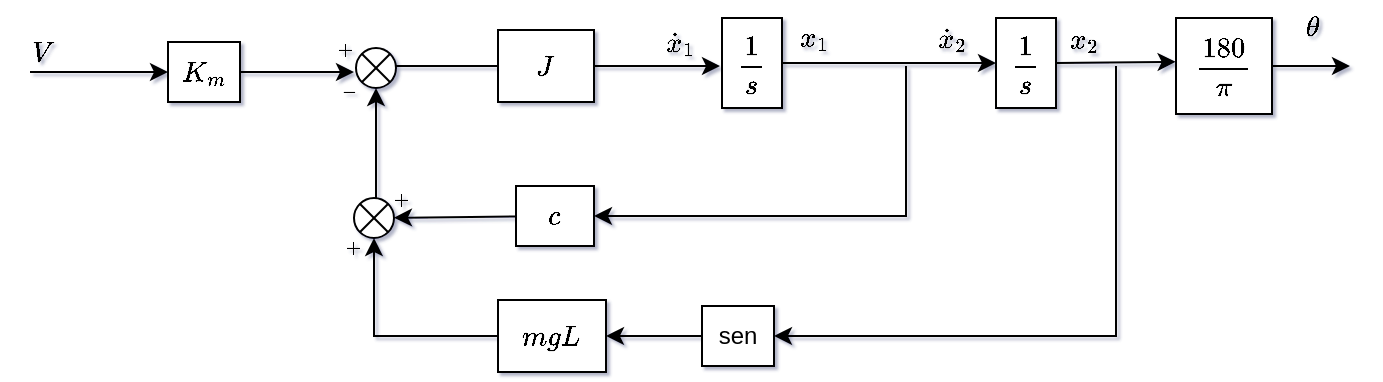 <mxfile>
    <diagram id="BB-P8LQBv9p690ByxCHv" name="Página-1">
        <mxGraphModel dx="636" dy="407" grid="1" gridSize="3" guides="0" tooltips="1" connect="1" arrows="1" fold="1" page="1" pageScale="1" pageWidth="1169" pageHeight="827" background="#ffffff" math="1" shadow="1">
            <root>
                <mxCell id="0"/>
                <mxCell id="1" parent="0"/>
                <mxCell id="48" value="" style="edgeStyle=orthogonalEdgeStyle;html=1;elbow=vertical;entryX=0;entryY=0.5;entryDx=0;entryDy=0;rounded=0;" parent="1" source="_RkswcxPKLXW6ceY8JrJ-1" target="24" edge="1">
                    <mxGeometry relative="1" as="geometry"/>
                </mxCell>
                <mxCell id="_RkswcxPKLXW6ceY8JrJ-1" value="\(\dfrac{1}{s}\)" style="rounded=0;whiteSpace=wrap;html=1;" parent="1" vertex="1">
                    <mxGeometry x="580" y="267" width="30" height="45" as="geometry"/>
                </mxCell>
                <mxCell id="_RkswcxPKLXW6ceY8JrJ-5" value="" style="edgeStyle=orthogonalEdgeStyle;rounded=0;orthogonalLoop=1;jettySize=auto;html=1;startArrow=none;" parent="1" source="52" edge="1">
                    <mxGeometry relative="1" as="geometry">
                        <mxPoint x="579" y="291" as="targetPoint"/>
                    </mxGeometry>
                </mxCell>
                <mxCell id="_RkswcxPKLXW6ceY8JrJ-2" value="" style="shape=sumEllipse;perimeter=ellipsePerimeter;whiteSpace=wrap;html=1;backgroundOutline=1;rounded=0;" parent="1" vertex="1">
                    <mxGeometry x="397" y="282" width="20" height="20" as="geometry"/>
                </mxCell>
                <mxCell id="_RkswcxPKLXW6ceY8JrJ-7" style="edgeStyle=orthogonalEdgeStyle;rounded=0;orthogonalLoop=1;jettySize=auto;html=1;entryX=0.5;entryY=1;entryDx=0;entryDy=0;startArrow=none;" parent="1" source="38" target="_RkswcxPKLXW6ceY8JrJ-2" edge="1">
                    <mxGeometry relative="1" as="geometry">
                        <Array as="points">
                            <mxPoint x="407" y="336"/>
                            <mxPoint x="407" y="336"/>
                        </Array>
                    </mxGeometry>
                </mxCell>
                <mxCell id="40" value="" style="edgeStyle=none;html=1;rounded=0;" parent="1" source="_RkswcxPKLXW6ceY8JrJ-4" target="38" edge="1">
                    <mxGeometry relative="1" as="geometry"/>
                </mxCell>
                <mxCell id="_RkswcxPKLXW6ceY8JrJ-4" value="\(c\)" style="rounded=0;whiteSpace=wrap;html=1;" parent="1" vertex="1">
                    <mxGeometry x="477" y="351" width="39" height="30" as="geometry"/>
                </mxCell>
                <mxCell id="43" style="edgeStyle=orthogonalEdgeStyle;html=1;entryX=0.5;entryY=1;entryDx=0;entryDy=0;elbow=vertical;rounded=0;" parent="1" source="_RkswcxPKLXW6ceY8JrJ-14" target="38" edge="1">
                    <mxGeometry relative="1" as="geometry"/>
                </mxCell>
                <mxCell id="_RkswcxPKLXW6ceY8JrJ-14" value="\(mgL\)" style="rounded=0;whiteSpace=wrap;html=1;" parent="1" vertex="1">
                    <mxGeometry x="468" y="408" width="54" height="36" as="geometry"/>
                </mxCell>
                <mxCell id="32" value="" style="edgeStyle=none;html=1;rounded=0;" parent="1" source="_RkswcxPKLXW6ceY8JrJ-20" edge="1">
                    <mxGeometry relative="1" as="geometry">
                        <mxPoint x="894" y="291" as="targetPoint"/>
                    </mxGeometry>
                </mxCell>
                <mxCell id="_RkswcxPKLXW6ceY8JrJ-20" value="\(\dfrac{180}{\pi}\)" style="rounded=0;whiteSpace=wrap;html=1;" parent="1" vertex="1">
                    <mxGeometry x="807" y="267" width="48" height="48" as="geometry"/>
                </mxCell>
                <mxCell id="_RkswcxPKLXW6ceY8JrJ-37" value="\(x_1\)" style="text;html=1;align=center;verticalAlign=middle;resizable=0;points=[];autosize=1;rounded=0;" parent="1" vertex="1">
                    <mxGeometry x="603" y="267" width="46" height="20" as="geometry"/>
                </mxCell>
                <mxCell id="_RkswcxPKLXW6ceY8JrJ-40" value="\(\theta\)" style="text;html=1;align=center;verticalAlign=middle;resizable=0;points=[];autosize=1;rounded=0;" parent="1" vertex="1">
                    <mxGeometry x="843" y="258" width="63" height="27" as="geometry"/>
                </mxCell>
                <mxCell id="30" value="" style="edgeStyle=none;html=1;rounded=0;exitX=1;exitY=0.5;exitDx=0;exitDy=0;" parent="1" source="56" edge="1">
                    <mxGeometry relative="1" as="geometry">
                        <mxPoint x="333" y="291" as="sourcePoint"/>
                        <mxPoint x="396" y="294" as="targetPoint"/>
                        <Array as="points"/>
                    </mxGeometry>
                </mxCell>
                <mxCell id="_RkswcxPKLXW6ceY8JrJ-41" value="\(V\)" style="text;html=1;align=center;verticalAlign=middle;resizable=0;points=[];autosize=1;rounded=0;" parent="1" vertex="1">
                    <mxGeometry x="219" y="270" width="42" height="27" as="geometry"/>
                </mxCell>
                <mxCell id="_RkswcxPKLXW6ceY8JrJ-42" value="\(\dot{x}_1\)" style="text;html=1;align=center;verticalAlign=middle;resizable=0;points=[];autosize=1;rounded=0;" parent="1" vertex="1">
                    <mxGeometry x="522" y="270" width="74" height="20" as="geometry"/>
                </mxCell>
                <mxCell id="29" value="" style="edgeStyle=none;html=1;exitX=1;exitY=0.5;exitDx=0;exitDy=0;entryX=-0.004;entryY=0.456;entryDx=0;entryDy=0;entryPerimeter=0;rounded=0;" parent="1" source="24" target="_RkswcxPKLXW6ceY8JrJ-20" edge="1">
                    <mxGeometry relative="1" as="geometry">
                        <mxPoint x="795" y="291" as="targetPoint"/>
                    </mxGeometry>
                </mxCell>
                <mxCell id="49" style="edgeStyle=orthogonalEdgeStyle;html=1;entryX=1;entryY=0.5;entryDx=0;entryDy=0;elbow=vertical;rounded=0;" parent="1" target="_RkswcxPKLXW6ceY8JrJ-4" edge="1">
                    <mxGeometry relative="1" as="geometry">
                        <mxPoint x="672" y="291" as="sourcePoint"/>
                        <Array as="points">
                            <mxPoint x="672" y="366"/>
                        </Array>
                    </mxGeometry>
                </mxCell>
                <mxCell id="24" value="\(\dfrac{1}{s}\)" style="rounded=0;whiteSpace=wrap;html=1;" parent="1" vertex="1">
                    <mxGeometry x="717" y="267" width="30" height="45" as="geometry"/>
                </mxCell>
                <mxCell id="36" value="" style="edgeStyle=none;html=1;rounded=0;" parent="1" source="35" target="_RkswcxPKLXW6ceY8JrJ-14" edge="1">
                    <mxGeometry relative="1" as="geometry"/>
                </mxCell>
                <mxCell id="35" value="sen" style="rounded=0;whiteSpace=wrap;html=1;" parent="1" vertex="1">
                    <mxGeometry x="570" y="411" width="36" height="30" as="geometry"/>
                </mxCell>
                <mxCell id="38" value="" style="shape=sumEllipse;perimeter=ellipsePerimeter;whiteSpace=wrap;html=1;backgroundOutline=1;rounded=0;" parent="1" vertex="1">
                    <mxGeometry x="396" y="357" width="20" height="20" as="geometry"/>
                </mxCell>
                <mxCell id="44" value="" style="endArrow=classic;html=1;entryX=1;entryY=0.5;entryDx=0;entryDy=0;edgeStyle=orthogonalEdgeStyle;elbow=vertical;rounded=0;" parent="1" target="35" edge="1">
                    <mxGeometry width="50" height="50" relative="1" as="geometry">
                        <mxPoint x="777" y="291" as="sourcePoint"/>
                        <mxPoint x="785" y="366" as="targetPoint"/>
                        <Array as="points">
                            <mxPoint x="777" y="426"/>
                        </Array>
                    </mxGeometry>
                </mxCell>
                <mxCell id="45" value="\(\dot{x}_2\)" style="text;html=1;align=center;verticalAlign=middle;resizable=0;points=[];autosize=1;rounded=0;" parent="1" vertex="1">
                    <mxGeometry x="654" y="264" width="81" height="27" as="geometry"/>
                </mxCell>
                <mxCell id="53" value="" style="edgeStyle=orthogonalEdgeStyle;rounded=0;orthogonalLoop=1;jettySize=auto;html=1;endArrow=none;entryX=0;entryY=0.5;entryDx=0;entryDy=0;" parent="1" source="_RkswcxPKLXW6ceY8JrJ-2" target="52" edge="1">
                    <mxGeometry relative="1" as="geometry">
                        <mxPoint x="417" y="289" as="sourcePoint"/>
                        <mxPoint x="580" y="289.52" as="targetPoint"/>
                        <Array as="points">
                            <mxPoint x="417" y="291"/>
                            <mxPoint x="417" y="291"/>
                        </Array>
                    </mxGeometry>
                </mxCell>
                <mxCell id="52" value="\(J\)" style="rounded=0;whiteSpace=wrap;html=1;" parent="1" vertex="1">
                    <mxGeometry x="468" y="273" width="48" height="36" as="geometry"/>
                </mxCell>
                <mxCell id="56" value="\(K_m\)" style="rounded=0;whiteSpace=wrap;html=1;" parent="1" vertex="1">
                    <mxGeometry x="303" y="279" width="36" height="30" as="geometry"/>
                </mxCell>
                <mxCell id="57" value="" style="endArrow=classic;html=1;rounded=0;elbow=vertical;entryX=0;entryY=0.5;entryDx=0;entryDy=0;" parent="1" target="56" edge="1">
                    <mxGeometry width="50" height="50" relative="1" as="geometry">
                        <mxPoint x="234" y="294" as="sourcePoint"/>
                        <mxPoint x="278" y="288" as="targetPoint"/>
                    </mxGeometry>
                </mxCell>
                <mxCell id="58" value="\(x_2\)" style="text;html=1;align=center;verticalAlign=middle;resizable=0;points=[];autosize=1;rounded=0;" parent="1" vertex="1">
                    <mxGeometry x="734" y="264" width="54" height="27" as="geometry"/>
                </mxCell>
                <mxCell id="59" value="&lt;font style=&quot;font-size: 8px;&quot;&gt;\(-\)&lt;/font&gt;" style="text;html=1;align=center;verticalAlign=middle;resizable=0;points=[];autosize=1;rounded=0;" parent="1" vertex="1">
                    <mxGeometry x="378" y="288" width="30" height="27" as="geometry"/>
                </mxCell>
                <mxCell id="60" value="&lt;font style=&quot;font-size: 8px;&quot;&gt;\(+\)&lt;/font&gt;" style="text;html=1;align=center;verticalAlign=middle;resizable=0;points=[];autosize=1;rounded=0;" parent="1" vertex="1">
                    <mxGeometry x="374" y="267" width="33" height="27" as="geometry"/>
                </mxCell>
                <mxCell id="61" value="&lt;font style=&quot;font-size: 8px;&quot;&gt;\(+\)&lt;/font&gt;" style="text;html=1;align=center;verticalAlign=middle;resizable=0;points=[];autosize=1;rounded=0;" parent="1" vertex="1">
                    <mxGeometry x="402" y="342" width="33" height="27" as="geometry"/>
                </mxCell>
                <mxCell id="62" value="&lt;font style=&quot;font-size: 8px;&quot;&gt;\(+\)&lt;/font&gt;" style="text;html=1;align=center;verticalAlign=middle;resizable=0;points=[];autosize=1;rounded=0;" parent="1" vertex="1">
                    <mxGeometry x="378" y="366" width="33" height="27" as="geometry"/>
                </mxCell>
            </root>
        </mxGraphModel>
    </diagram>
</mxfile>